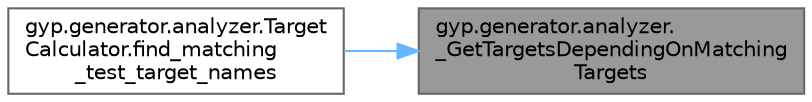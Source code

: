 digraph "gyp.generator.analyzer._GetTargetsDependingOnMatchingTargets"
{
 // LATEX_PDF_SIZE
  bgcolor="transparent";
  edge [fontname=Helvetica,fontsize=10,labelfontname=Helvetica,labelfontsize=10];
  node [fontname=Helvetica,fontsize=10,shape=box,height=0.2,width=0.4];
  rankdir="RL";
  Node1 [id="Node000001",label="gyp.generator.analyzer.\l_GetTargetsDependingOnMatching\lTargets",height=0.2,width=0.4,color="gray40", fillcolor="grey60", style="filled", fontcolor="black",tooltip=" "];
  Node1 -> Node2 [id="edge2_Node000001_Node000002",dir="back",color="steelblue1",style="solid",tooltip=" "];
  Node2 [id="Node000002",label="gyp.generator.analyzer.Target\lCalculator.find_matching\l_test_target_names",height=0.2,width=0.4,color="grey40", fillcolor="white", style="filled",URL="$classgyp_1_1generator_1_1analyzer_1_1_target_calculator.html#a7766f7a977afc1c9b14ad359d7593247",tooltip=" "];
}
